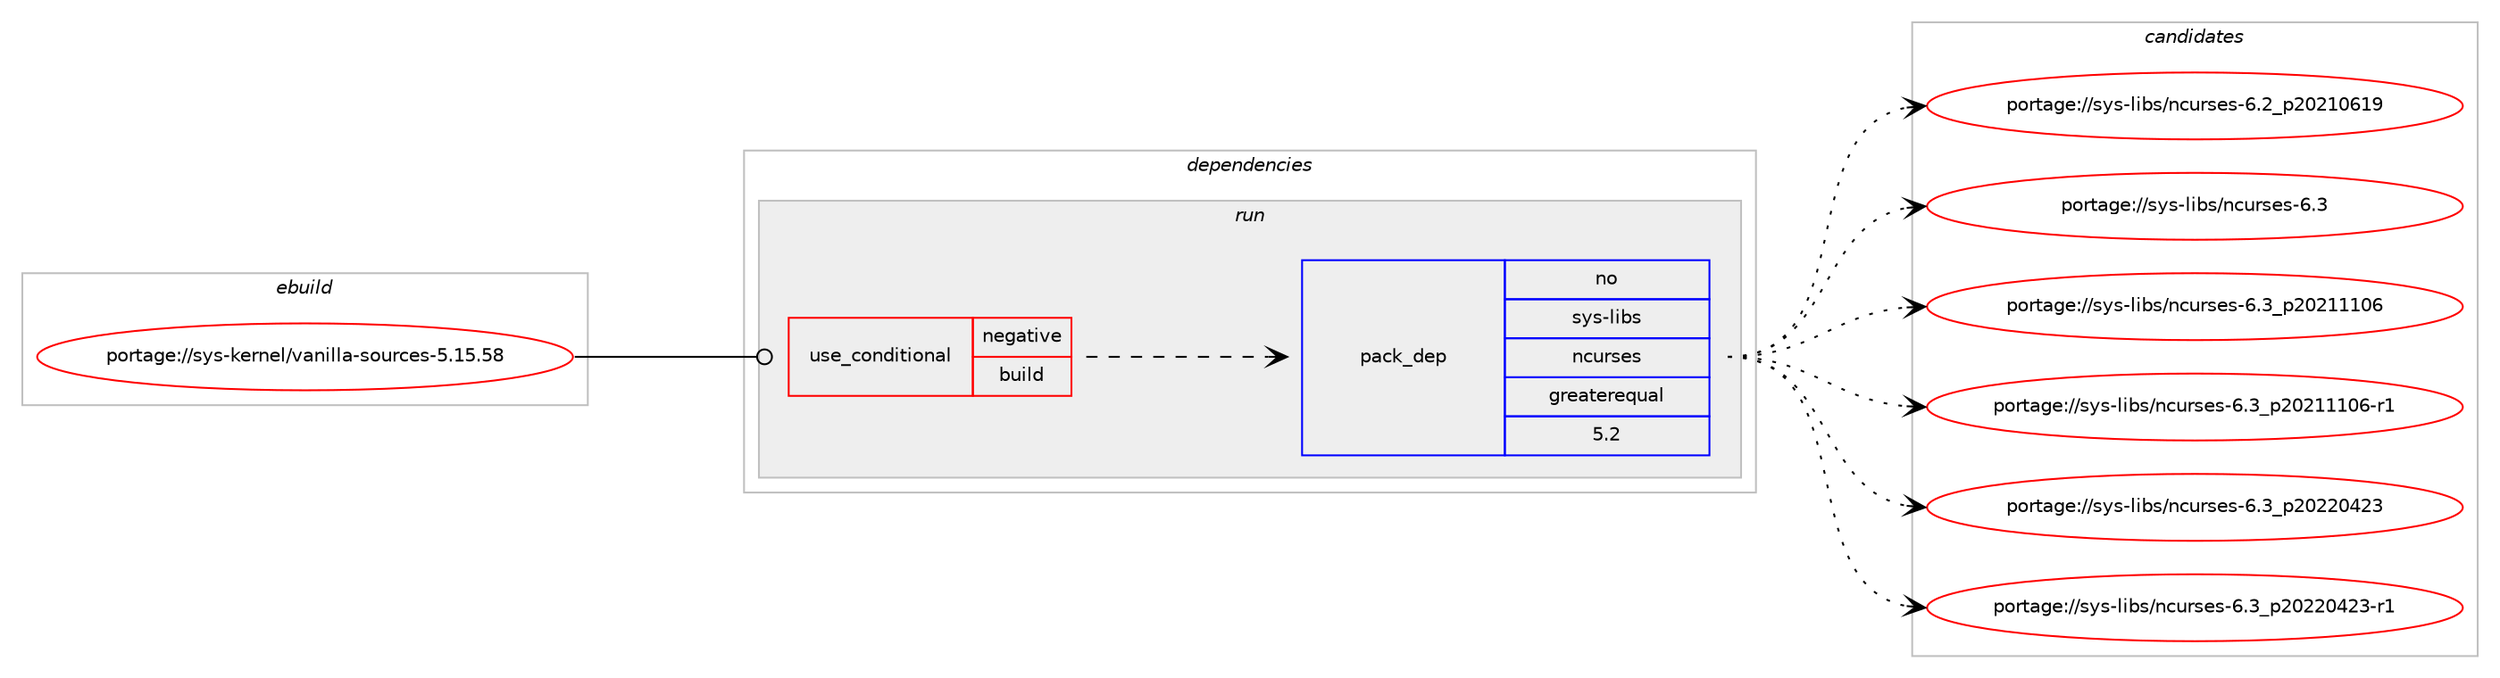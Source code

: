 digraph prolog {

# *************
# Graph options
# *************

newrank=true;
concentrate=true;
compound=true;
graph [rankdir=LR,fontname=Helvetica,fontsize=10,ranksep=1.5];#, ranksep=2.5, nodesep=0.2];
edge  [arrowhead=vee];
node  [fontname=Helvetica,fontsize=10];

# **********
# The ebuild
# **********

subgraph cluster_leftcol {
color=gray;
rank=same;
label=<<i>ebuild</i>>;
id [label="portage://sys-kernel/vanilla-sources-5.15.58", color=red, width=4, href="../sys-kernel/vanilla-sources-5.15.58.svg"];
}

# ****************
# The dependencies
# ****************

subgraph cluster_midcol {
color=gray;
label=<<i>dependencies</i>>;
subgraph cluster_compile {
fillcolor="#eeeeee";
style=filled;
label=<<i>compile</i>>;
}
subgraph cluster_compileandrun {
fillcolor="#eeeeee";
style=filled;
label=<<i>compile and run</i>>;
}
subgraph cluster_run {
fillcolor="#eeeeee";
style=filled;
label=<<i>run</i>>;
subgraph cond147 {
dependency245 [label=<<TABLE BORDER="0" CELLBORDER="1" CELLSPACING="0" CELLPADDING="4"><TR><TD ROWSPAN="3" CELLPADDING="10">use_conditional</TD></TR><TR><TD>negative</TD></TR><TR><TD>build</TD></TR></TABLE>>, shape=none, color=red];
# *** BEGIN UNKNOWN DEPENDENCY TYPE (TODO) ***
# dependency245 -> package_dependency(portage://sys-kernel/vanilla-sources-5.15.58,run,no,app-arch,cpio,none,[,,],[],[])
# *** END UNKNOWN DEPENDENCY TYPE (TODO) ***

# *** BEGIN UNKNOWN DEPENDENCY TYPE (TODO) ***
# dependency245 -> package_dependency(portage://sys-kernel/vanilla-sources-5.15.58,run,no,dev-lang,perl,none,[,,],[],[])
# *** END UNKNOWN DEPENDENCY TYPE (TODO) ***

# *** BEGIN UNKNOWN DEPENDENCY TYPE (TODO) ***
# dependency245 -> package_dependency(portage://sys-kernel/vanilla-sources-5.15.58,run,no,sys-devel,bc,none,[,,],[],[])
# *** END UNKNOWN DEPENDENCY TYPE (TODO) ***

# *** BEGIN UNKNOWN DEPENDENCY TYPE (TODO) ***
# dependency245 -> package_dependency(portage://sys-kernel/vanilla-sources-5.15.58,run,no,sys-devel,bison,none,[,,],[],[])
# *** END UNKNOWN DEPENDENCY TYPE (TODO) ***

# *** BEGIN UNKNOWN DEPENDENCY TYPE (TODO) ***
# dependency245 -> package_dependency(portage://sys-kernel/vanilla-sources-5.15.58,run,no,sys-devel,flex,none,[,,],[],[])
# *** END UNKNOWN DEPENDENCY TYPE (TODO) ***

# *** BEGIN UNKNOWN DEPENDENCY TYPE (TODO) ***
# dependency245 -> package_dependency(portage://sys-kernel/vanilla-sources-5.15.58,run,no,sys-devel,make,none,[,,],[],[])
# *** END UNKNOWN DEPENDENCY TYPE (TODO) ***

subgraph pack96 {
dependency246 [label=<<TABLE BORDER="0" CELLBORDER="1" CELLSPACING="0" CELLPADDING="4" WIDTH="220"><TR><TD ROWSPAN="6" CELLPADDING="30">pack_dep</TD></TR><TR><TD WIDTH="110">no</TD></TR><TR><TD>sys-libs</TD></TR><TR><TD>ncurses</TD></TR><TR><TD>greaterequal</TD></TR><TR><TD>5.2</TD></TR></TABLE>>, shape=none, color=blue];
}
dependency245:e -> dependency246:w [weight=20,style="dashed",arrowhead="vee"];
# *** BEGIN UNKNOWN DEPENDENCY TYPE (TODO) ***
# dependency245 -> package_dependency(portage://sys-kernel/vanilla-sources-5.15.58,run,no,virtual,libelf,none,[,,],[],[])
# *** END UNKNOWN DEPENDENCY TYPE (TODO) ***

# *** BEGIN UNKNOWN DEPENDENCY TYPE (TODO) ***
# dependency245 -> package_dependency(portage://sys-kernel/vanilla-sources-5.15.58,run,no,virtual,pkgconfig,none,[,,],[],[])
# *** END UNKNOWN DEPENDENCY TYPE (TODO) ***

}
id:e -> dependency245:w [weight=20,style="solid",arrowhead="odot"];
}
}

# **************
# The candidates
# **************

subgraph cluster_choices {
rank=same;
color=gray;
label=<<i>candidates</i>>;

subgraph choice96 {
color=black;
nodesep=1;
choice1151211154510810598115471109911711411510111545544650951125048504948544957 [label="portage://sys-libs/ncurses-6.2_p20210619", color=red, width=4,href="../sys-libs/ncurses-6.2_p20210619.svg"];
choice1151211154510810598115471109911711411510111545544651 [label="portage://sys-libs/ncurses-6.3", color=red, width=4,href="../sys-libs/ncurses-6.3.svg"];
choice1151211154510810598115471109911711411510111545544651951125048504949494854 [label="portage://sys-libs/ncurses-6.3_p20211106", color=red, width=4,href="../sys-libs/ncurses-6.3_p20211106.svg"];
choice11512111545108105981154711099117114115101115455446519511250485049494948544511449 [label="portage://sys-libs/ncurses-6.3_p20211106-r1", color=red, width=4,href="../sys-libs/ncurses-6.3_p20211106-r1.svg"];
choice1151211154510810598115471109911711411510111545544651951125048505048525051 [label="portage://sys-libs/ncurses-6.3_p20220423", color=red, width=4,href="../sys-libs/ncurses-6.3_p20220423.svg"];
choice11512111545108105981154711099117114115101115455446519511250485050485250514511449 [label="portage://sys-libs/ncurses-6.3_p20220423-r1", color=red, width=4,href="../sys-libs/ncurses-6.3_p20220423-r1.svg"];
dependency246:e -> choice1151211154510810598115471109911711411510111545544650951125048504948544957:w [style=dotted,weight="100"];
dependency246:e -> choice1151211154510810598115471109911711411510111545544651:w [style=dotted,weight="100"];
dependency246:e -> choice1151211154510810598115471109911711411510111545544651951125048504949494854:w [style=dotted,weight="100"];
dependency246:e -> choice11512111545108105981154711099117114115101115455446519511250485049494948544511449:w [style=dotted,weight="100"];
dependency246:e -> choice1151211154510810598115471109911711411510111545544651951125048505048525051:w [style=dotted,weight="100"];
dependency246:e -> choice11512111545108105981154711099117114115101115455446519511250485050485250514511449:w [style=dotted,weight="100"];
}
}

}
